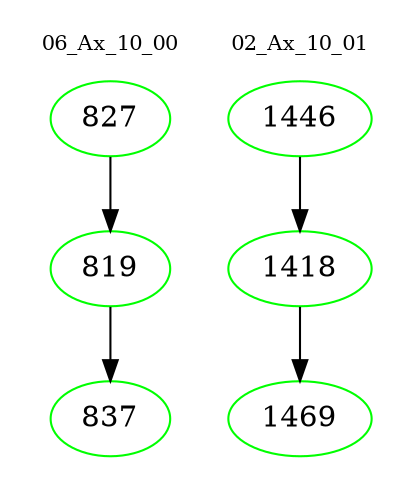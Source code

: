 digraph{
subgraph cluster_0 {
color = white
label = "06_Ax_10_00";
fontsize=10;
T0_827 [label="827", color="green"]
T0_827 -> T0_819 [color="black"]
T0_819 [label="819", color="green"]
T0_819 -> T0_837 [color="black"]
T0_837 [label="837", color="green"]
}
subgraph cluster_1 {
color = white
label = "02_Ax_10_01";
fontsize=10;
T1_1446 [label="1446", color="green"]
T1_1446 -> T1_1418 [color="black"]
T1_1418 [label="1418", color="green"]
T1_1418 -> T1_1469 [color="black"]
T1_1469 [label="1469", color="green"]
}
}
